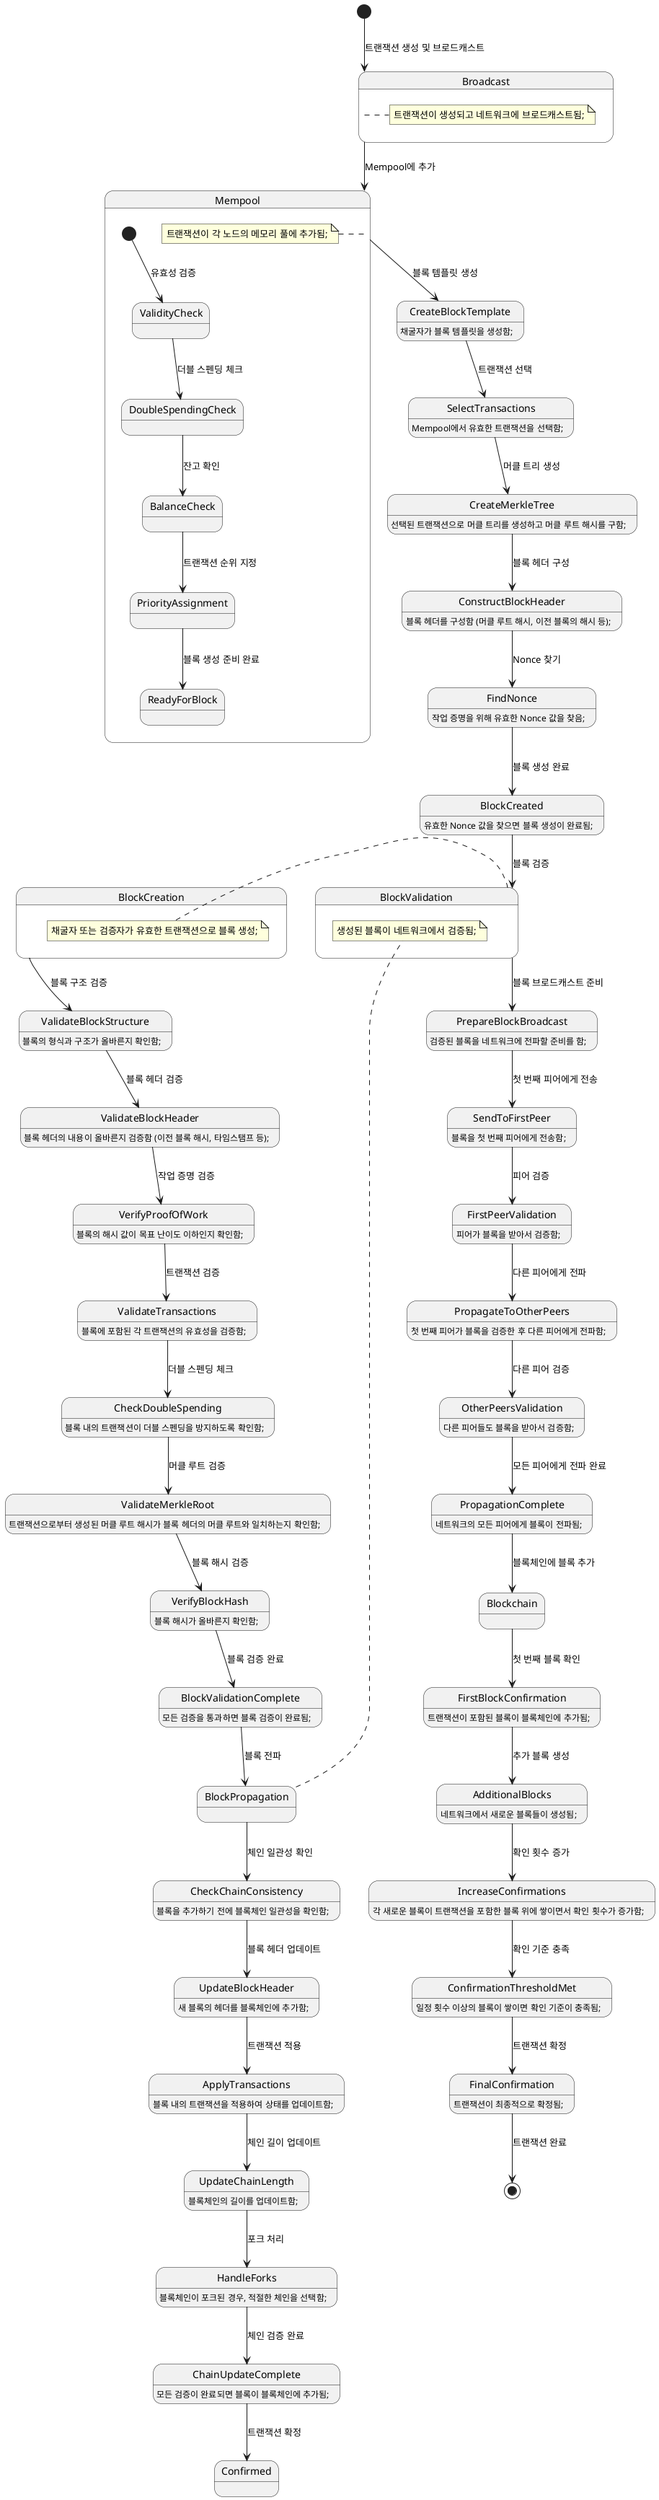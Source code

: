 @startuml
[*] --> Broadcast : 트랜잭션 생성 및 브로드캐스트


state Broadcast {
  note right: 트랜잭션이 생성되고 네트워크에 브로드캐스트됨;
}

Broadcast --> Mempool : Mempool에 추가

state Mempool {
    note right:트랜잭션이 각 노드의 메모리 풀에 추가됨;
  [*] --> ValidityCheck : 유효성 검증
  ValidityCheck --> DoubleSpendingCheck : 더블 스펜딩 체크
  DoubleSpendingCheck --> BalanceCheck : 잔고 확인
  BalanceCheck --> PriorityAssignment : 트랜잭션 순위 지정
  PriorityAssignment --> ReadyForBlock : 블록 생성 준비 완료
}


Mempool --> CreateBlockTemplate : 블록 템플릿 생성
CreateBlockTemplate --> SelectTransactions : 트랜잭션 선택
SelectTransactions --> CreateMerkleTree : 머클 트리 생성
CreateMerkleTree --> ConstructBlockHeader : 블록 헤더 구성
ConstructBlockHeader --> FindNonce : Nonce 찾기
FindNonce --> BlockCreated : 블록 생성 완료
BlockCreated --> BlockValidation : 블록 검증

state BlockCreation {
    note right: 채굴자 또는 검증자가 유효한 트랜잭션으로 블록 생성;
    CreateBlockTemplate : 채굴자가 블록 템플릿을 생성함;
    SelectTransactions : Mempool에서 유효한 트랜잭션을 선택함;
    CreateMerkleTree : 선택된 트랜잭션으로 머클 트리를 생성하고 머클 루트 해시를 구함;
    ConstructBlockHeader : 블록 헤더를 구성함 (머클 루트 해시, 이전 블록의 해시 등);
    FindNonce : 작업 증명을 위해 유효한 Nonce 값을 찾음;
    BlockCreated : 유효한 Nonce 값을 찾으면 블록 생성이 완료됨;
}


BlockCreation --> ValidateBlockStructure : 블록 구조 검증
ValidateBlockStructure --> ValidateBlockHeader : 블록 헤더 검증
ValidateBlockHeader --> VerifyProofOfWork : 작업 증명 검증
VerifyProofOfWork --> ValidateTransactions : 트랜잭션 검증
ValidateTransactions --> CheckDoubleSpending : 더블 스펜딩 체크
CheckDoubleSpending --> ValidateMerkleRoot : 머클 루트 검증
ValidateMerkleRoot --> VerifyBlockHash : 블록 해시 검증
VerifyBlockHash --> BlockValidationComplete : 블록 검증 완료
BlockValidationComplete --> BlockPropagation : 블록 전파

state BlockValidation {
    note right:생성된 블록이 네트워크에서 검증됨;
  ValidateBlockStructure : 블록의 형식과 구조가 올바른지 확인함;
  ValidateBlockHeader : 블록 헤더의 내용이 올바른지 검증함 (이전 블록 해시, 타임스탬프 등);
  VerifyProofOfWork : 블록의 해시 값이 목표 난이도 이하인지 확인함;
  ValidateTransactions : 블록에 포함된 각 트랜잭션의 유효성을 검증함;
  CheckDoubleSpending : 블록 내의 트랜잭션이 더블 스펜딩을 방지하도록 확인함;
  ValidateMerkleRoot : 트랜잭션으로부터 생성된 머클 루트 해시가 블록 헤더의 머클 루트와 일치하는지 확인함;
  VerifyBlockHash : 블록 해시가 올바른지 확인함;
  BlockValidationComplete : 모든 검증을 통과하면 블록 검증이 완료됨;
}

BlockValidation --> PrepareBlockBroadcast : 블록 브로드캐스트 준비
PrepareBlockBroadcast --> SendToFirstPeer : 첫 번째 피어에게 전송
SendToFirstPeer --> FirstPeerValidation : 피어 검증
FirstPeerValidation --> PropagateToOtherPeers : 다른 피어에게 전파
PropagateToOtherPeers --> OtherPeersValidation : 다른 피어 검증
OtherPeersValidation --> PropagationComplete : 모든 피어에게 전파 완료
PropagationComplete --> Blockchain : 블록체인에 블록 추가

state BlockPropagation {
  PrepareBlockBroadcast : 검증된 블록을 네트워크에 전파할 준비를 함;
  SendToFirstPeer : 블록을 첫 번째 피어에게 전송함;
  FirstPeerValidation : 피어가 블록을 받아서 검증함;
  PropagateToOtherPeers : 첫 번째 피어가 블록을 검증한 후 다른 피어에게 전파함;
  OtherPeersValidation : 다른 피어들도 블록을 받아서 검증함;
  PropagationComplete : 네트워크의 모든 피어에게 블록이 전파됨;
}


BlockPropagation --> CheckChainConsistency : 체인 일관성 확인
CheckChainConsistency --> UpdateBlockHeader : 블록 헤더 업데이트
UpdateBlockHeader --> ApplyTransactions : 트랜잭션 적용
ApplyTransactions --> UpdateChainLength : 체인 길이 업데이트
UpdateChainLength --> HandleForks : 포크 처리
HandleForks --> ChainUpdateComplete : 체인 검증 완료
ChainUpdateComplete --> Confirmed : 트랜잭션 확정

state Blockchain {
  CheckChainConsistency : 블록을 추가하기 전에 블록체인 일관성을 확인함;
  UpdateBlockHeader : 새 블록의 헤더를 블록체인에 추가함;
  ApplyTransactions : 블록 내의 트랜잭션을 적용하여 상태를 업데이트함;
  UpdateChainLength : 블록체인의 길이를 업데이트함;
  HandleForks : 블록체인이 포크된 경우, 적절한 체인을 선택함;
  ChainUpdateComplete : 모든 검증이 완료되면 블록이 블록체인에 추가됨;
}

Blockchain --> FirstBlockConfirmation : 첫 번째 블록 확인
FirstBlockConfirmation --> AdditionalBlocks : 추가 블록 생성
AdditionalBlocks --> IncreaseConfirmations : 확인 횟수 증가
IncreaseConfirmations --> ConfirmationThresholdMet : 확인 기준 충족
ConfirmationThresholdMet --> FinalConfirmation : 트랜잭션 확정
FinalConfirmation --> [*] : 트랜잭션 완료

state Confirmed {
  FirstBlockConfirmation : 트랜잭션이 포함된 블록이 블록체인에 추가됨;
  AdditionalBlocks : 네트워크에서 새로운 블록들이 생성됨;
  IncreaseConfirmations : 각 새로운 블록이 트랜잭션을 포함한 블록 위에 쌓이면서 확인 횟수가 증가함;
  ConfirmationThresholdMet : 일정 횟수 이상의 블록이 쌓이면 확인 기준이 충족됨;
  FinalConfirmation : 트랜잭션이 최종적으로 확정됨;
}
@enduml
